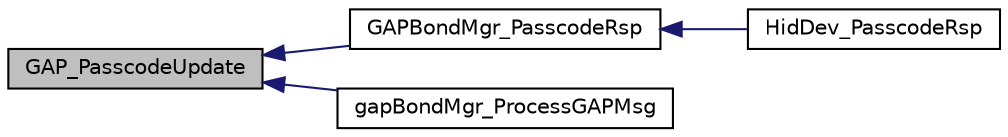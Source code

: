 digraph "GAP_PasscodeUpdate"
{
  edge [fontname="Helvetica",fontsize="10",labelfontname="Helvetica",labelfontsize="10"];
  node [fontname="Helvetica",fontsize="10",shape=record];
  rankdir="LR";
  Node1 [label="GAP_PasscodeUpdate",height=0.2,width=0.4,color="black", fillcolor="grey75", style="filled" fontcolor="black"];
  Node1 -> Node2 [dir="back",color="midnightblue",fontsize="10",style="solid",fontname="Helvetica"];
  Node2 [label="GAPBondMgr_PasscodeRsp",height=0.2,width=0.4,color="black", fillcolor="white", style="filled",URL="$group___g_a_p_r_o_l_e_s___b_o_n_d_m_g_r___a_p_i.html#ga3fed7c7c4af15a9f59b89374cdac5447",tooltip="Respond to a passcode request. "];
  Node2 -> Node3 [dir="back",color="midnightblue",fontsize="10",style="solid",fontname="Helvetica"];
  Node3 [label="HidDev_PasscodeRsp",height=0.2,width=0.4,color="black", fillcolor="white", style="filled",URL="$hiddev_8h.html#a907100cc8f52da99f70f79cde0edd456"];
  Node1 -> Node4 [dir="back",color="midnightblue",fontsize="10",style="solid",fontname="Helvetica"];
  Node4 [label="gapBondMgr_ProcessGAPMsg",height=0.2,width=0.4,color="black", fillcolor="white", style="filled",URL="$group___g_a_p_r_o_l_e_s___b_o_n_d_m_g_r___a_p_i.html#ga2c38f9823fb69e94a9fab1b8b88cc682",tooltip="This is a bypass mechanism to allow the bond manager to process GAP messages. "];
}
